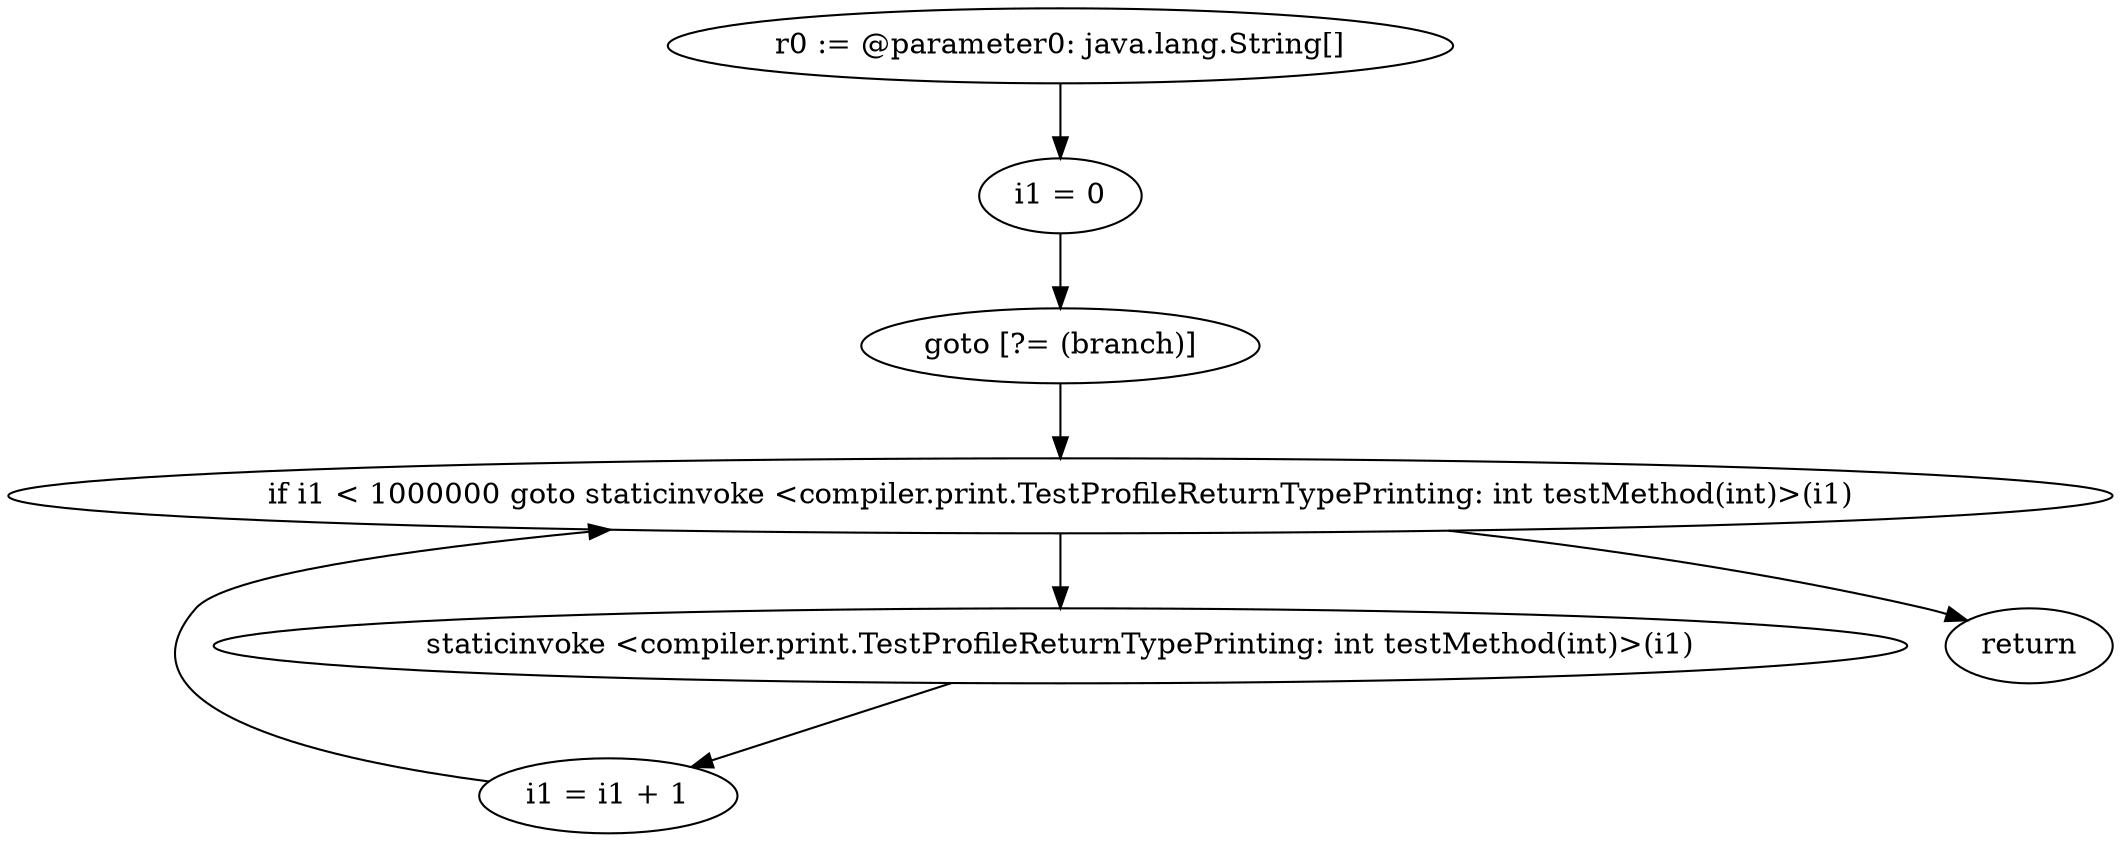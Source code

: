 digraph "unitGraph" {
    "r0 := @parameter0: java.lang.String[]"
    "i1 = 0"
    "goto [?= (branch)]"
    "staticinvoke <compiler.print.TestProfileReturnTypePrinting: int testMethod(int)>(i1)"
    "i1 = i1 + 1"
    "if i1 < 1000000 goto staticinvoke <compiler.print.TestProfileReturnTypePrinting: int testMethod(int)>(i1)"
    "return"
    "r0 := @parameter0: java.lang.String[]"->"i1 = 0";
    "i1 = 0"->"goto [?= (branch)]";
    "goto [?= (branch)]"->"if i1 < 1000000 goto staticinvoke <compiler.print.TestProfileReturnTypePrinting: int testMethod(int)>(i1)";
    "staticinvoke <compiler.print.TestProfileReturnTypePrinting: int testMethod(int)>(i1)"->"i1 = i1 + 1";
    "i1 = i1 + 1"->"if i1 < 1000000 goto staticinvoke <compiler.print.TestProfileReturnTypePrinting: int testMethod(int)>(i1)";
    "if i1 < 1000000 goto staticinvoke <compiler.print.TestProfileReturnTypePrinting: int testMethod(int)>(i1)"->"return";
    "if i1 < 1000000 goto staticinvoke <compiler.print.TestProfileReturnTypePrinting: int testMethod(int)>(i1)"->"staticinvoke <compiler.print.TestProfileReturnTypePrinting: int testMethod(int)>(i1)";
}
